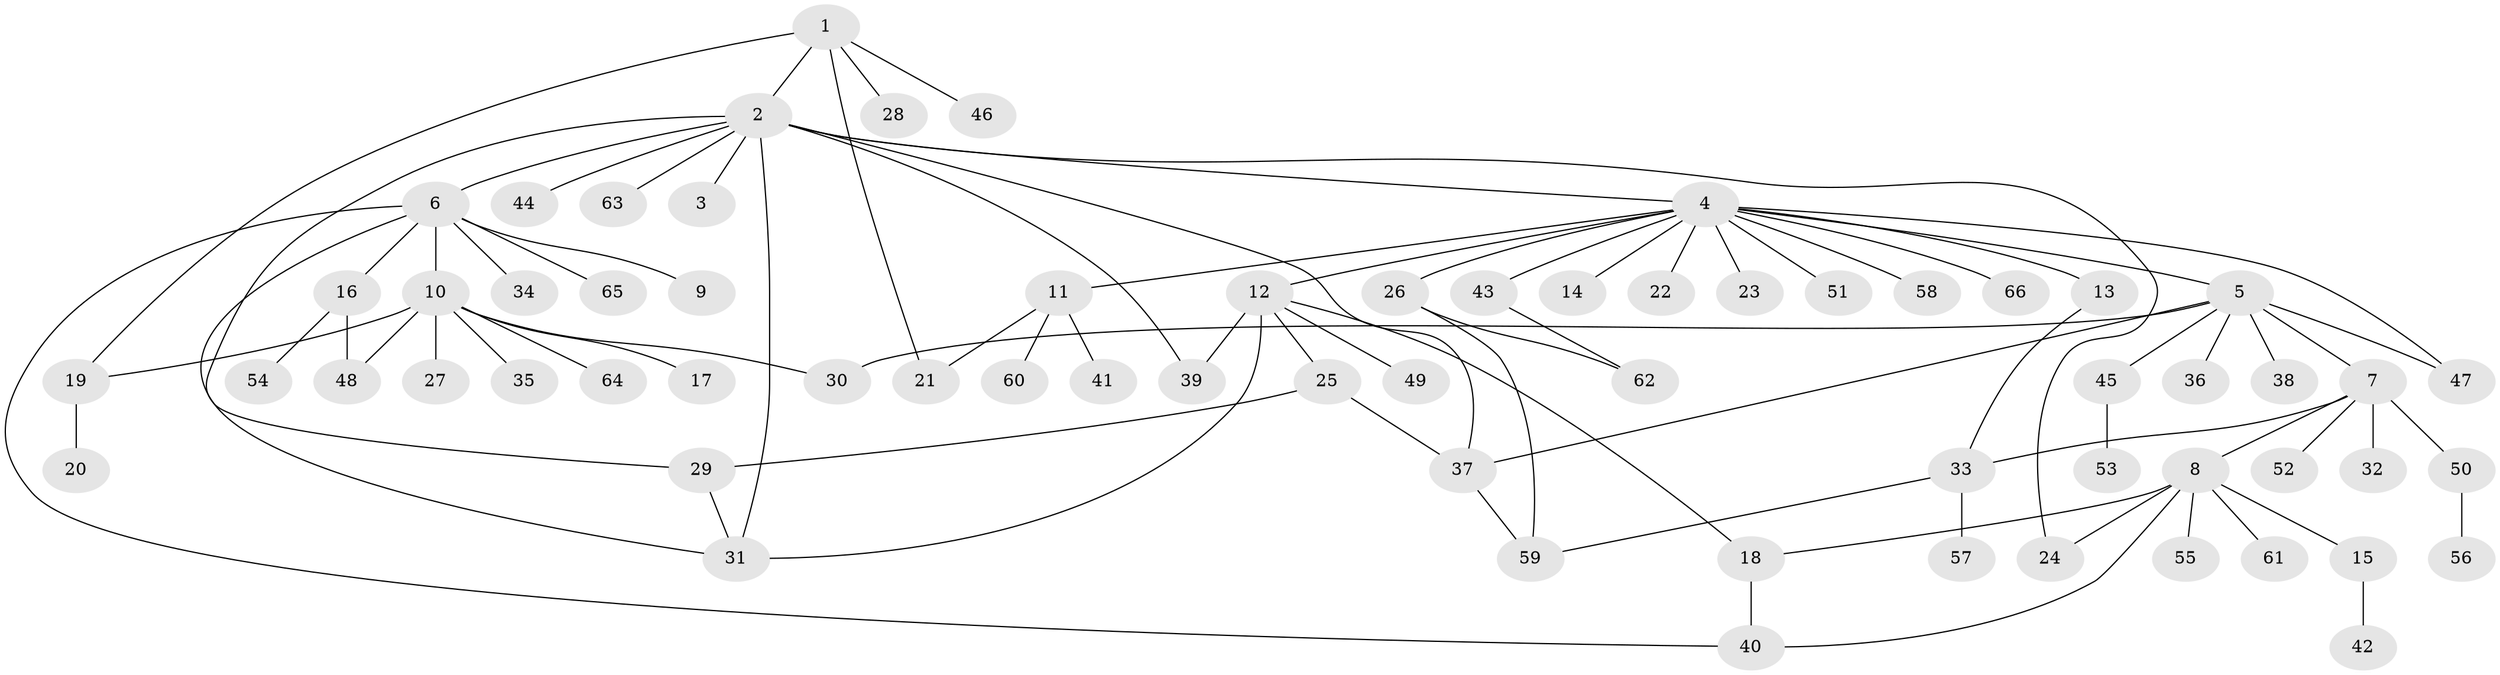 // coarse degree distribution, {3: 0.21428571428571427, 6: 0.03571428571428571, 7: 0.07142857142857142, 5: 0.07142857142857142, 4: 0.10714285714285714, 1: 0.2857142857142857, 2: 0.21428571428571427}
// Generated by graph-tools (version 1.1) at 2025/50/03/04/25 22:50:19]
// undirected, 66 vertices, 85 edges
graph export_dot {
  node [color=gray90,style=filled];
  1;
  2;
  3;
  4;
  5;
  6;
  7;
  8;
  9;
  10;
  11;
  12;
  13;
  14;
  15;
  16;
  17;
  18;
  19;
  20;
  21;
  22;
  23;
  24;
  25;
  26;
  27;
  28;
  29;
  30;
  31;
  32;
  33;
  34;
  35;
  36;
  37;
  38;
  39;
  40;
  41;
  42;
  43;
  44;
  45;
  46;
  47;
  48;
  49;
  50;
  51;
  52;
  53;
  54;
  55;
  56;
  57;
  58;
  59;
  60;
  61;
  62;
  63;
  64;
  65;
  66;
  1 -- 2;
  1 -- 19;
  1 -- 21;
  1 -- 28;
  1 -- 46;
  2 -- 3;
  2 -- 4;
  2 -- 6;
  2 -- 24;
  2 -- 29;
  2 -- 31;
  2 -- 37;
  2 -- 39;
  2 -- 44;
  2 -- 63;
  4 -- 5;
  4 -- 11;
  4 -- 12;
  4 -- 13;
  4 -- 14;
  4 -- 22;
  4 -- 23;
  4 -- 26;
  4 -- 43;
  4 -- 47;
  4 -- 51;
  4 -- 58;
  4 -- 66;
  5 -- 7;
  5 -- 30;
  5 -- 36;
  5 -- 37;
  5 -- 38;
  5 -- 45;
  5 -- 47;
  6 -- 9;
  6 -- 10;
  6 -- 16;
  6 -- 31;
  6 -- 34;
  6 -- 40;
  6 -- 65;
  7 -- 8;
  7 -- 32;
  7 -- 33;
  7 -- 50;
  7 -- 52;
  8 -- 15;
  8 -- 18;
  8 -- 24;
  8 -- 40;
  8 -- 55;
  8 -- 61;
  10 -- 17;
  10 -- 19;
  10 -- 27;
  10 -- 30;
  10 -- 35;
  10 -- 48;
  10 -- 64;
  11 -- 21;
  11 -- 41;
  11 -- 60;
  12 -- 18;
  12 -- 25;
  12 -- 31;
  12 -- 39;
  12 -- 49;
  13 -- 33;
  15 -- 42;
  16 -- 48;
  16 -- 54;
  18 -- 40;
  19 -- 20;
  25 -- 29;
  25 -- 37;
  26 -- 59;
  26 -- 62;
  29 -- 31;
  33 -- 57;
  33 -- 59;
  37 -- 59;
  43 -- 62;
  45 -- 53;
  50 -- 56;
}
